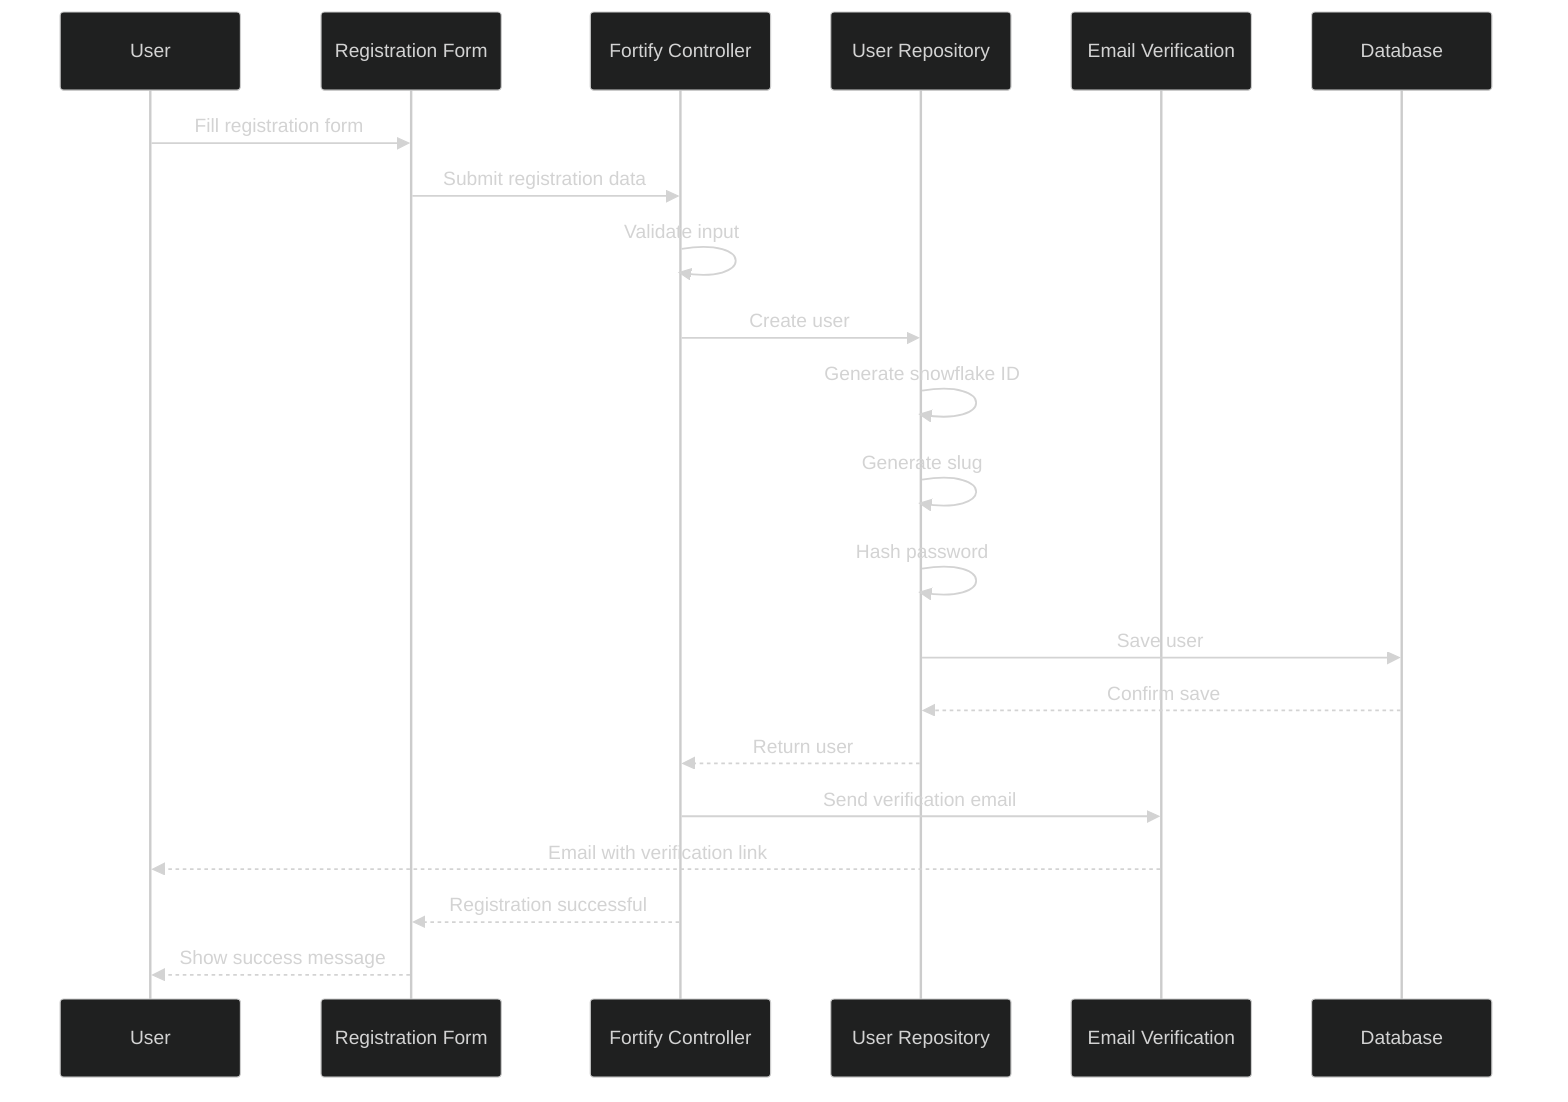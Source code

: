 %%{init: {'theme': 'dark', 'themeVariables': { 'primaryColor': '#2c3e50', 'primaryTextColor': '#ecf0f1', 'primaryBorderColor': '#7f8c8d', 'lineColor': '#ecf0f1', 'secondaryColor': '#34495e', 'tertiaryColor': '#282c34' }}}%%
sequenceDiagram
    participant User as User
    participant RegistrationForm as Registration Form
    participant FortifyController as Fortify Controller
    participant UserRepository as User Repository
    participant EmailVerification as Email Verification
    participant Database as Database

    User->>RegistrationForm: Fill registration form
    RegistrationForm->>FortifyController: Submit registration data
    FortifyController->>FortifyController: Validate input
    FortifyController->>UserRepository: Create user
    UserRepository->>UserRepository: Generate snowflake ID
    UserRepository->>UserRepository: Generate slug
    UserRepository->>UserRepository: Hash password
    UserRepository->>Database: Save user
    Database-->>UserRepository: Confirm save
    UserRepository-->>FortifyController: Return user
    FortifyController->>EmailVerification: Send verification email
    EmailVerification-->>User: Email with verification link
    FortifyController-->>RegistrationForm: Registration successful
    RegistrationForm-->>User: Show success message